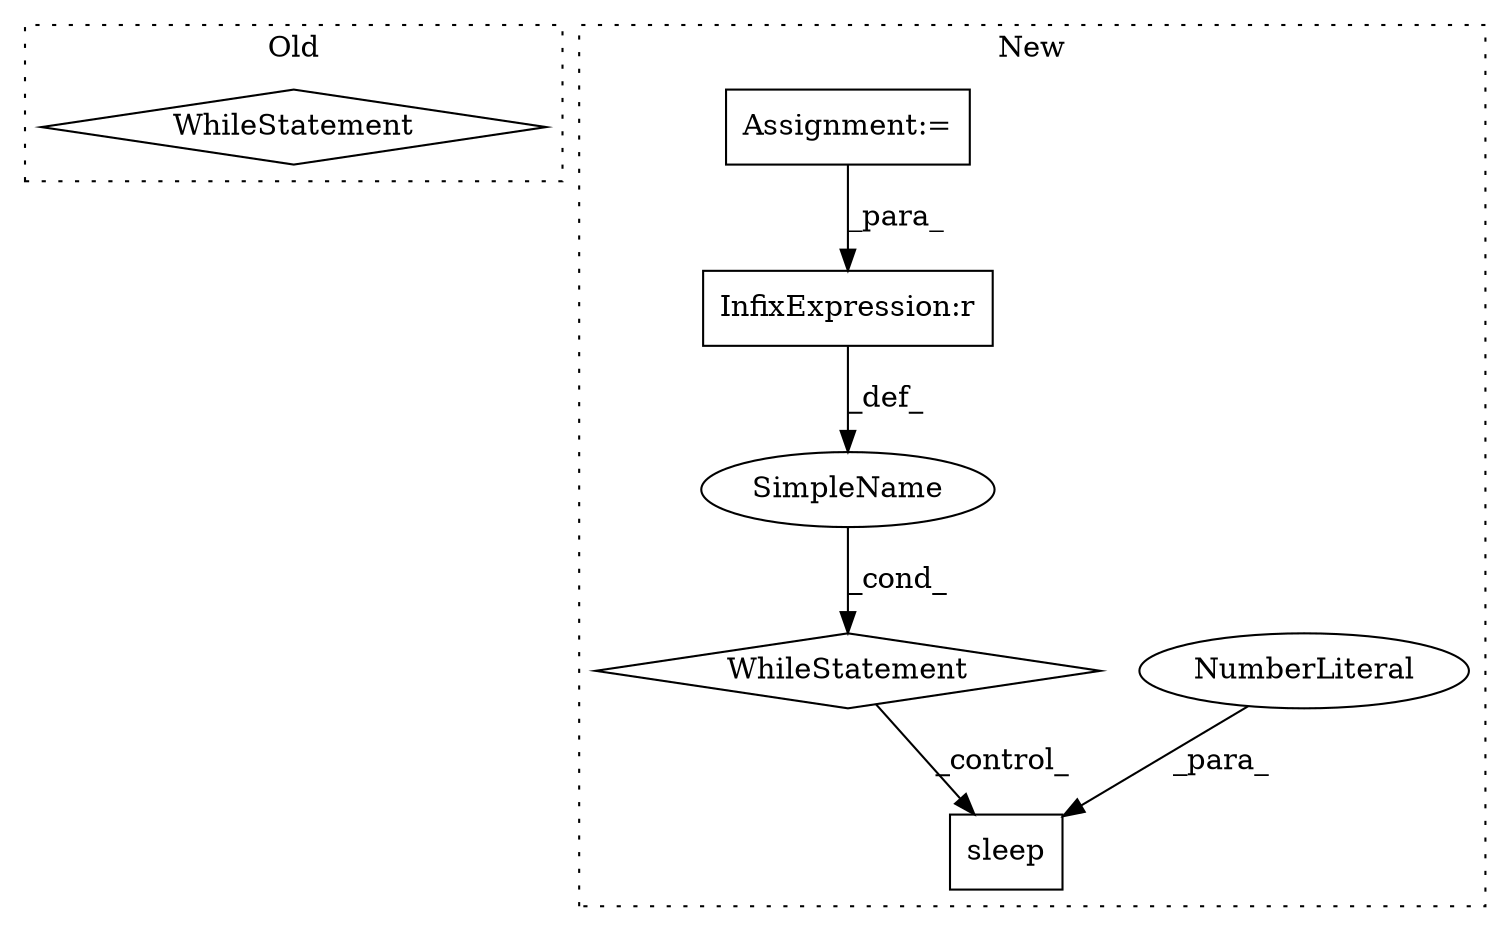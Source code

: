 digraph G {
subgraph cluster0 {
1 [label="WhileStatement" a="61" s="8995,9010" l="7,2" shape="diamond"];
label = "Old";
style="dotted";
}
subgraph cluster1 {
2 [label="sleep" a="32" s="7933,7942" l="6,1" shape="box"];
3 [label="NumberLiteral" a="34" s="7939" l="3" shape="ellipse"];
4 [label="WhileStatement" a="61" s="7725,7750" l="7,2" shape="diamond"];
5 [label="SimpleName" a="42" s="" l="" shape="ellipse"];
6 [label="InfixExpression:r" a="27" s="7741" l="4" shape="box"];
7 [label="Assignment:=" a="7" s="7690" l="1" shape="box"];
label = "New";
style="dotted";
}
3 -> 2 [label="_para_"];
4 -> 2 [label="_control_"];
5 -> 4 [label="_cond_"];
6 -> 5 [label="_def_"];
7 -> 6 [label="_para_"];
}